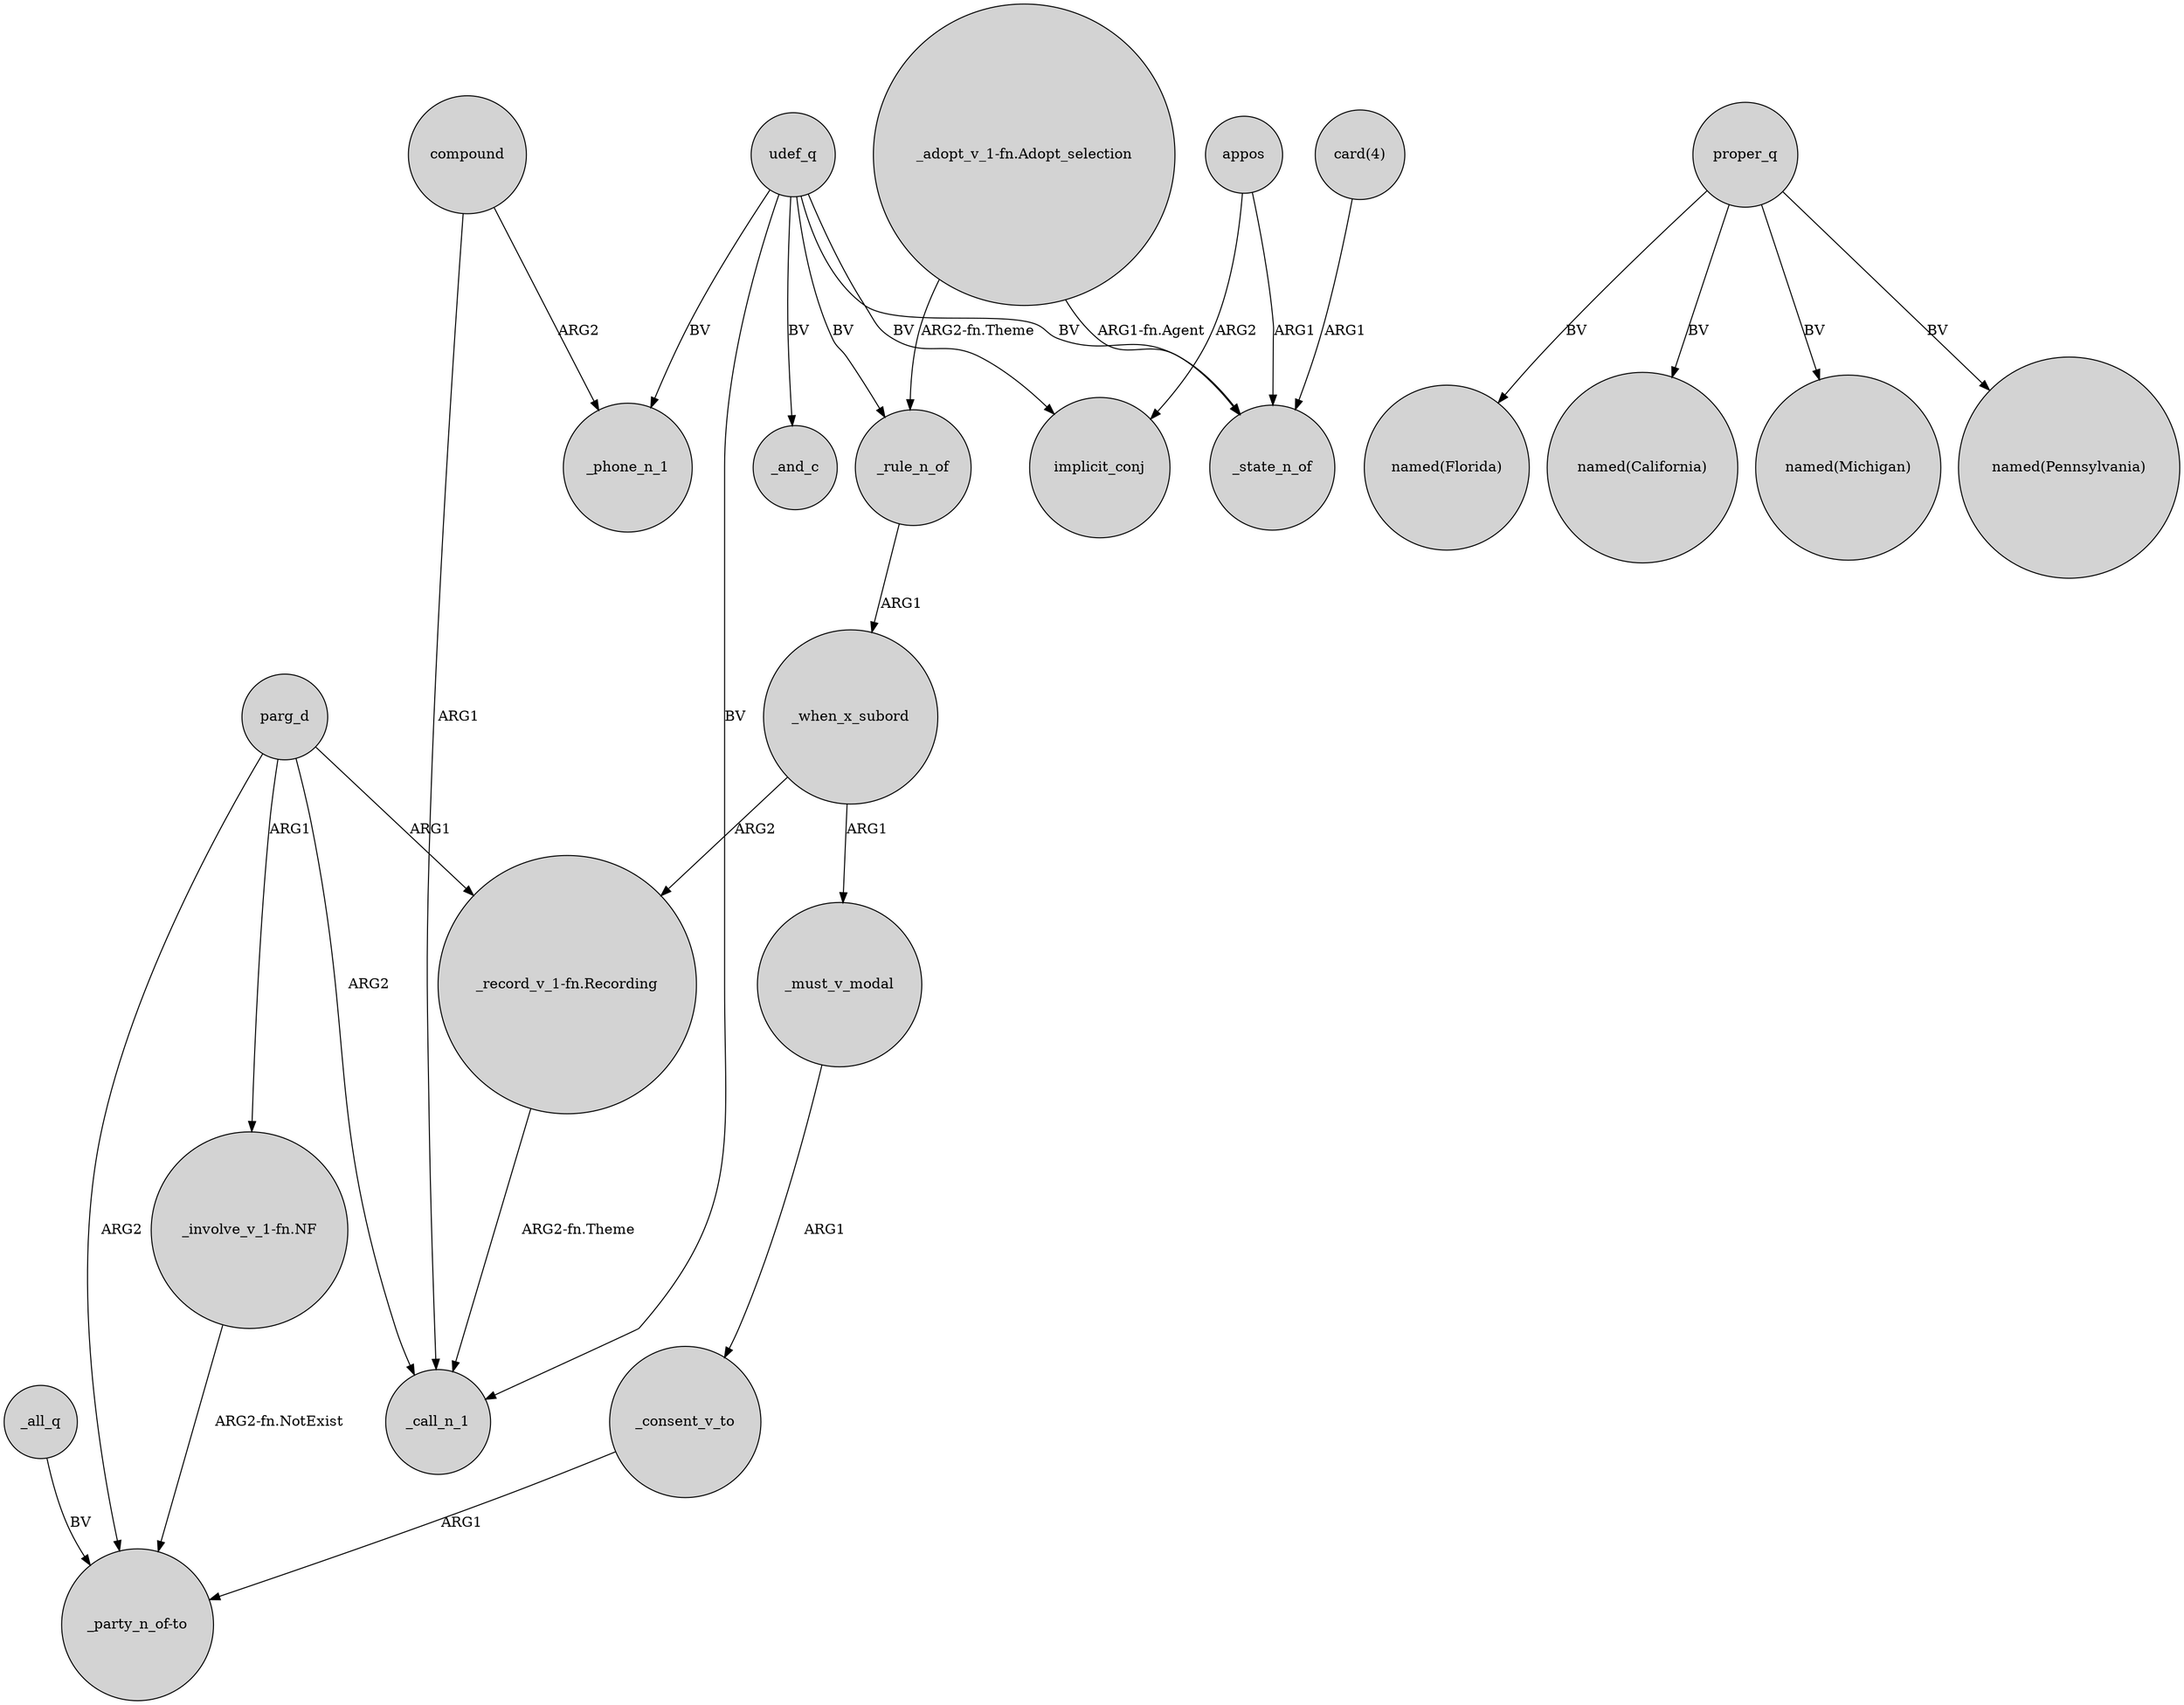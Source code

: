 digraph {
	node [shape=circle style=filled]
	udef_q -> _rule_n_of [label=BV]
	_all_q -> "_party_n_of-to" [label=BV]
	parg_d -> _call_n_1 [label=ARG2]
	parg_d -> "_involve_v_1-fn.NF" [label=ARG1]
	"card(4)" -> _state_n_of [label=ARG1]
	proper_q -> "named(Florida)" [label=BV]
	udef_q -> _state_n_of [label=BV]
	"_adopt_v_1-fn.Adopt_selection" -> _state_n_of [label="ARG1-fn.Agent"]
	proper_q -> "named(California)" [label=BV]
	_rule_n_of -> _when_x_subord [label=ARG1]
	appos -> implicit_conj [label=ARG2]
	_when_x_subord -> _must_v_modal [label=ARG1]
	"_involve_v_1-fn.NF" -> "_party_n_of-to" [label="ARG2-fn.NotExist"]
	udef_q -> implicit_conj [label=BV]
	compound -> _phone_n_1 [label=ARG2]
	_consent_v_to -> "_party_n_of-to" [label=ARG1]
	parg_d -> "_record_v_1-fn.Recording" [label=ARG1]
	proper_q -> "named(Michigan)" [label=BV]
	appos -> _state_n_of [label=ARG1]
	"_adopt_v_1-fn.Adopt_selection" -> _rule_n_of [label="ARG2-fn.Theme"]
	_when_x_subord -> "_record_v_1-fn.Recording" [label=ARG2]
	parg_d -> "_party_n_of-to" [label=ARG2]
	compound -> _call_n_1 [label=ARG1]
	proper_q -> "named(Pennsylvania)" [label=BV]
	"_record_v_1-fn.Recording" -> _call_n_1 [label="ARG2-fn.Theme"]
	udef_q -> _phone_n_1 [label=BV]
	udef_q -> _and_c [label=BV]
	_must_v_modal -> _consent_v_to [label=ARG1]
	udef_q -> _call_n_1 [label=BV]
}
